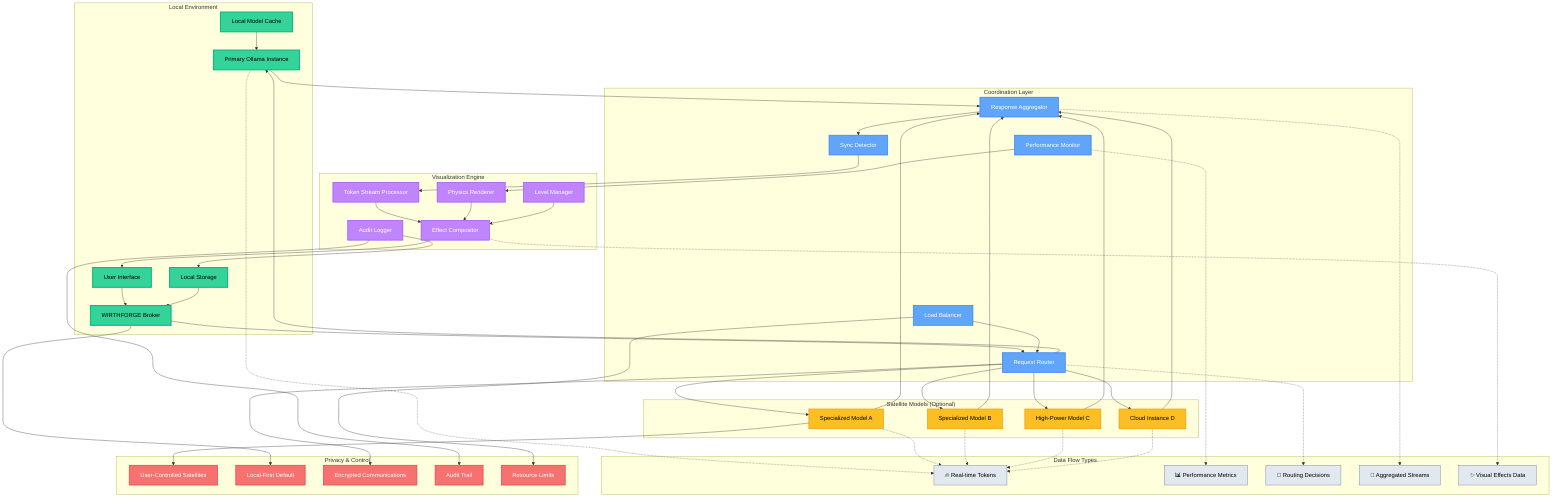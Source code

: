 graph TB
    subgraph "Local Environment"
        L1[Primary Ollama Instance]
        L2[Local Model Cache]
        L3[WIRTHFORGE Broker]
        L4[User Interface]
        L5[Local Storage]
    end
    
    subgraph "Satellite Models (Optional)"
        S1[Specialized Model A]
        S2[Specialized Model B]
        S3[High-Power Model C]
        S4[Cloud Instance D]
    end
    
    subgraph "Coordination Layer"
        C1[Request Router]
        C2[Load Balancer]
        C3[Response Aggregator]
        C4[Sync Detector]
        C5[Performance Monitor]
    end
    
    subgraph "Visualization Engine"
        V1[Token Stream Processor]
        V2[Physics Renderer]
        V3[Level Manager]
        V4[Effect Compositor]
        V5[Audit Logger]
    end
    
    L4 --> L3
    L3 --> C1
    C1 --> L1
    C1 --> S1
    C1 --> S2
    C1 --> S3
    C1 --> S4
    
    L1 --> C3
    S1 --> C3
    S2 --> C3
    S3 --> C3
    S4 --> C3
    
    C2 --> C1
    C3 --> C4
    C4 --> V1
    C5 --> V2
    
    V1 --> V4
    V2 --> V4
    V3 --> V4
    V4 --> L4
    V5 --> L5
    
    L2 --> L1
    L5 --> L3
    
    subgraph "Data Flow Types"
        D1[🔥 Real-time Tokens]
        D2[📊 Performance Metrics]
        D3[🎯 Routing Decisions]
        D4[🌊 Aggregated Streams]
        D5[✨ Visual Effects Data]
    end
    
    L1 -.-> D1
    S1 -.-> D1
    S2 -.-> D1
    S3 -.-> D1
    S4 -.-> D1
    
    C5 -.-> D2
    C1 -.-> D3
    C3 -.-> D4
    V4 -.-> D5
    
    subgraph "Privacy & Control"
        P1[User-Controlled Satellites]
        P2[Local-First Default]
        P3[Encrypted Communications]
        P4[Audit Trail]
        P5[Resource Limits]
    end
    
    S1 --> P1
    L3 --> P2
    C1 --> P3
    V5 --> P4
    C2 --> P5
    
    classDef local fill:#34d399,stroke:#10b981,stroke-width:3px,color:#000
    classDef satellite fill:#fbbf24,stroke:#f59e0b,stroke-width:2px,color:#000
    classDef coordination fill:#60a5fa,stroke:#3b82f6,stroke-width:2px,color:#fff
    classDef visualization fill:#c084fc,stroke:#a855f7,stroke-width:2px,color:#fff
    classDef dataflow fill:#e2e8f0,stroke:#64748b,stroke-width:1px,color:#000
    classDef privacy fill:#f87171,stroke:#ef4444,stroke-width:2px,color:#fff
    
    class L1,L2,L3,L4,L5 local
    class S1,S2,S3,S4 satellite
    class C1,C2,C3,C4,C5 coordination
    class V1,V2,V3,V4,V5 visualization
    class D1,D2,D3,D4,D5 dataflow
    class P1,P2,P3,P4,P5 privacy